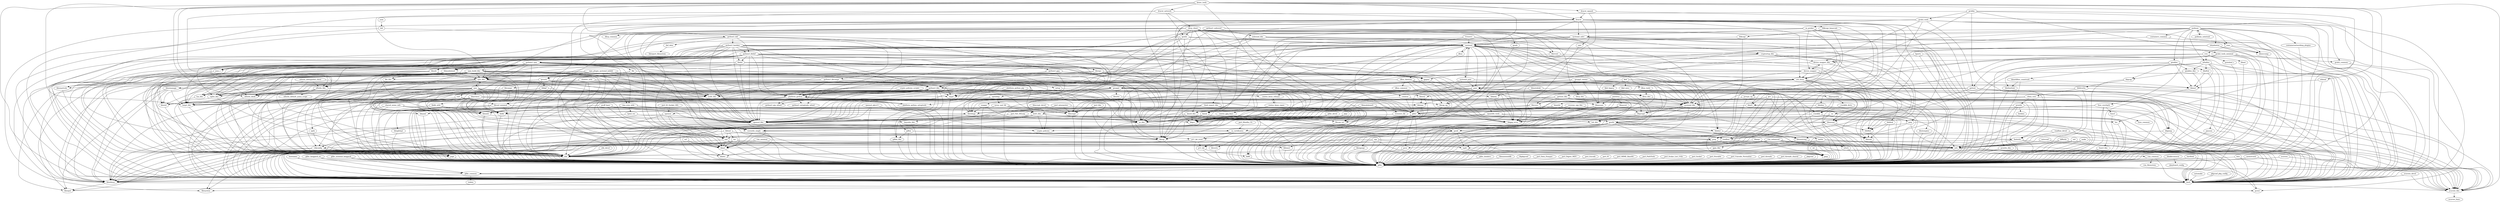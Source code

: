 digraph graphname {
	acl -> glibc
	acl -> libacl
	acl -> libattr
	audit_libs -> glibc
	audit_libs -> libcap_ng
	autoconf -> bash
	autoconf -> info
	automake -> bash
	bash -> filesystem
	bash -> glibc
	bash -> ncurses_libs
	bind_export_libs -> glibc
	bind_export_libs -> krb5_libs
	bind_export_libs -> libcap
	bind_export_libs -> libcom_err
	bind_export_libs -> openssl_libs
	binutils -> bash
	binutils -> chkconfig
	binutils -> glibc
	binutils -> info
	binutils -> libgcc
	binutils -> libstdcpp
	binutils -> zlib
	bzip2_libs -> glibc
	ca_certificates -> bash
	ca_certificates -> grep
	ca_certificates -> p11_kit
	ca_certificates -> p11_kit_trust
	ca_certificates -> sed
	centos_linux_release -> centos_linux_repos
	centos_linux_repos -> centos_gpg_keys
	centos_linux_repos -> centos_linux_release
	chkconfig -> glibc
	chkconfig -> libselinux
	chkconfig -> libsepol
	chkconfig -> popt
	conmon -> glib2
	conmon -> glibc
	conmon -> libgcc
	conmon -> systemd_libs
	containernetworking_plugins -> glibc
	containers_common -> centos_linux_release
	containers_common -> runc
	coreutils_single -> glibc
	coreutils_single -> libacl
	coreutils_single -> libattr
	coreutils_single -> libcap
	coreutils_single -> libselinux
	cpio -> glibc
	cpp -> bash
	cpp -> filesystem
	cpp -> glibc
	cpp -> gmp
	cpp -> info
	cpp -> mpfr
	cpp -> zlib
	cracklib -> bash
	cracklib -> glibc
	cracklib -> gzip
	cracklib -> zlib
	cracklib_dicts -> cracklib
	criu -> glibc
	criu -> gnutls
	criu -> libnet
	criu -> libnl3
	criu -> libselinux
	criu -> nftables
	criu -> protobuf_c
	crypto_policies_scripts -> bash
	crypto_policies_scripts -> crypto_policies
	crypto_policies_scripts -> platform_python
	cryptsetup_libs -> device_mapper_libs
	cryptsetup_libs -> glibc
	cryptsetup_libs -> json_c
	cryptsetup_libs -> libblkid
	cryptsetup_libs -> libuuid
	cryptsetup_libs -> openssl_libs
	curl -> glibc
	curl -> libcurl_minimal
	curl -> openssl_libs
	curl -> zlib
	cyrus_sasl_lib -> glibc
	cyrus_sasl_lib -> krb5_libs
	cyrus_sasl_lib -> libcom_err
	cyrus_sasl_lib -> libdb
	cyrus_sasl_lib -> libxcrypt
	dbus -> dbus_daemon
	dbus -> systemd
	dbus_daemon -> audit_libs
	dbus_daemon -> bash
	dbus_daemon -> dbus_common
	dbus_daemon -> dbus_libs
	dbus_daemon -> dbus_tools
	dbus_daemon -> expat
	dbus_daemon -> glibc
	dbus_daemon -> libcap_ng
	dbus_daemon -> libselinux
	dbus_daemon -> systemd_libs
	dbus_libs -> glibc
	dbus_libs -> systemd_libs
	dbus_tools -> dbus_libs
	dbus_tools -> glibc
	dbus_tools -> systemd_libs
	device_mapper -> bash
	device_mapper -> device_mapper_libs
	device_mapper -> glibc
	device_mapper -> libselinux
	device_mapper -> libsepol
	device_mapper -> systemd
	device_mapper -> systemd_libs
	device_mapper -> util_linux
	device_mapper_libs -> device_mapper
	device_mapper_libs -> glibc
	device_mapper_libs -> libselinux
	device_mapper_libs -> libsepol
	device_mapper_libs -> systemd_libs
	dhcp_client -> bash
	dhcp_client -> bind_export_libs
	dhcp_client -> coreutils_single
	dhcp_client -> dhcp_common
	dhcp_client -> dhcp_libs
	dhcp_client -> gawk
	dhcp_client -> glibc
	dhcp_client -> grep
	dhcp_client -> ipcalc
	dhcp_client -> iproute
	dhcp_client -> iputils
	dhcp_client -> krb5_libs
	dhcp_client -> libcap
	dhcp_client -> libcap_ng
	dhcp_client -> libcom_err
	dhcp_client -> openssl_libs
	dhcp_client -> sed
	dhcp_client -> systemd
	dhcp_client -> systemd_libs
	dhcp_libs -> glibc
	dhcp_libs -> systemd_libs
	diffutils -> bash
	diffutils -> glibc
	diffutils -> info
	dnf -> bash
	dnf -> python3_dnf
	dnf_data -> libreport_filesystem
	dracut -> bash
	dracut -> coreutils_single
	dracut -> cpio
	dracut -> filesystem
	dracut -> findutils
	dracut -> glibc
	dracut -> grep
	dracut -> gzip
	dracut -> kmod
	dracut -> kmod_libs
	dracut -> libgcc
	dracut -> libkcapi_hmaccalc
	dracut -> procps_ng
	dracut -> sed
	dracut -> systemd
	dracut -> systemd_udev
	dracut -> util_linux
	dracut -> xz
	dracut_network -> bash
	dracut_network -> dhcp_client
	dracut_network -> dracut
	dracut_network -> iproute
	dracut_network -> iputils
	dracut_squash -> bash
	dracut_squash -> dracut
	dracut_squash -> squashfs_tools
	elfutils_debuginfod_client -> elfutils_libelf
	elfutils_debuginfod_client -> elfutils_libs
	elfutils_debuginfod_client -> glibc
	elfutils_debuginfod_client -> libcurl_minimal
	elfutils_libelf -> glibc
	elfutils_libelf -> zlib
	elfutils_libs -> bzip2_libs
	elfutils_libs -> elfutils_default_yama_scope
	elfutils_libs -> elfutils_libelf
	elfutils_libs -> glibc
	elfutils_libs -> libzstd
	elfutils_libs -> xz_libs
	elfutils_libs -> zlib
	ethtool -> glibc
	ethtool -> libmnl
	expat -> glibc
	file -> file_libs
	file -> glibc
	file -> zlib
	file_libs -> glibc
	file_libs -> zlib
	findutils -> bash
	findutils -> glibc
	findutils -> info
	findutils -> libselinux
	fuse_overlayfs -> fuse3
	fuse_overlayfs -> fuse3_libs
	fuse_overlayfs -> glibc
	fuse_overlayfs -> kmod
	fuse_overlayfs -> libgcc
	fuse3 -> fuse_common
	fuse3 -> glibc
	fuse3_libs -> glibc
	gawk -> filesystem
	gawk -> glibc
	gawk -> gmp
	gawk -> libsigsegv
	gawk -> mpfr
	gawk -> readline
	gcc -> bash
	gcc -> binutils
	gcc -> glibc
	gcc -> gmp
	gcc -> info
	gcc -> libgcc
	gcc -> libgomp
	gcc -> mpfr
	gcc -> zlib
	gdbm -> gdbm_libs
	gdbm -> glibc
	gdbm -> ncurses_libs
	gdbm -> readline
	gdbm_libs -> glibc
	gettext -> bash
	gettext -> gettext_libs
	gettext -> glib2
	gettext -> glibc
	gettext -> info
	gettext -> libcroco
	gettext -> libgcc
	gettext -> libgomp
	gettext -> libunistring
	gettext -> libxml2
	gettext -> ncurses_libs
	gettext_libs -> glib2
	gettext_libs -> glibc
	gettext_libs -> libcroco
	gettext_libs -> libgcc
	gettext_libs -> libgomp
	gettext_libs -> libstdcpp
	gettext_libs -> libunistring
	gettext_libs -> libxml2
	gettext_libs -> ncurses_libs
	glib2 -> bash
	glib2 -> glibc
	glib2 -> gnutls
	glib2 -> libffi
	glib2 -> libgcc
	glib2 -> libmount
	glib2 -> libselinux
	glib2 -> pcre
	glib2 -> zlib
	glibc -> glibc_common
	glibc_common -> bash
	glibc_common -> glibc
	glibc_common -> libselinux
	glibc_common -> tzdata
	glibc_devel -> bash
	glibc_devel -> glibc
	glibc_devel -> libgcc
	glibc_headers -> glibc
	glibc_langpack_en -> glibc
	glibc_langpack_en -> glibc_common
	glibc_minimal_langpack -> glibc
	glibc_minimal_langpack -> glibc_common
	gmp -> glibc
	gnupg2 -> bash
	gnupg2 -> bzip2_libs
	gnupg2 -> glibc
	gnupg2 -> gnutls
	gnupg2 -> libassuan
	gnupg2 -> libgcrypt
	gnupg2 -> libgpg_error
	gnupg2 -> libksba
	gnupg2 -> libusbx
	gnupg2 -> npth
	gnupg2 -> openldap
	gnupg2 -> readline
	gnupg2 -> sqlite_libs
	gnupg2 -> zlib
	gnupg2_smime -> glibc
	gnupg2_smime -> gnupg2
	gnupg2_smime -> libassuan
	gnupg2_smime -> libgcrypt
	gnupg2_smime -> libgpg_error
	gnupg2_smime -> libksba
	gnupg2_smime -> readline
	gnutls -> crypto_policies
	gnutls -> glibc
	gnutls -> gmp
	gnutls -> libidn2
	gnutls -> libtasn1
	gnutls -> libunistring
	gnutls -> nettle
	gnutls -> p11_kit
	gnutls -> p11_kit_trust
	gpgme -> glibc
	gpgme -> gnupg2
	gpgme -> libassuan
	gpgme -> libgpg_error
	gpm_libs -> glibc
	grep -> bash
	grep -> glibc
	grep -> info
	grep -> pcre
	groff_base -> bash
	groff_base -> glibc
	groff_base -> libgcc
	groff_base -> libstdcpp
	groff_base -> sed
	grub2_common -> bash
	grub2_tools -> bash
	grub2_tools -> device_mapper_libs
	grub2_tools -> file
	grub2_tools -> gettext
	grub2_tools -> glibc
	grub2_tools -> grub2_common
	grub2_tools -> os_prober
	grub2_tools -> rpm_libs
	grub2_tools -> which
	grub2_tools -> xz_libs
	grub2_tools_minimal -> bash
	grub2_tools_minimal -> device_mapper_libs
	grub2_tools_minimal -> gettext
	grub2_tools_minimal -> glibc
	grub2_tools_minimal -> grub2_common
	grub2_tools_minimal -> xz_libs
	grubby -> bash
	grubby -> findutils
	grubby -> glibc
	grubby -> grub2_tools
	grubby -> grub2_tools_minimal
	grubby -> rpm_libs
	grubby -> util_linux
	gzip -> bash
	gzip -> coreutils_single
	gzip -> glibc
	gzip -> info
	hardlink -> glibc
	hardlink -> pcre2
	hostname -> bash
	hostname -> glibc
	ima_evm_utils -> glibc
	ima_evm_utils -> keyutils_libs
	ima_evm_utils -> openssl_libs
	ima_evm_utils -> tpm2_tss
	info -> bash
	info -> glibc
	info -> ncurses_libs
	info -> zlib
	ipcalc -> glibc
	iproute -> bash
	iproute -> elfutils_libelf
	iproute -> glibc
	iproute -> libbpf
	iproute -> libdb
	iproute -> libmnl
	iproute -> libselinux
	iptables -> bash
	iptables -> glibc
	iptables -> iptables_libs
	iptables -> libmnl
	iptables -> libnetfilter_conntrack
	iptables -> libnfnetlink
	iptables -> libnftnl
	iptables -> libpcap
	iptables_libs -> glibc
	iptables_libs -> libpcap
	iputils -> bash
	iputils -> glibc
	iputils -> libcap
	iputils -> libidn2
	iputils -> openssl_libs
	iputils -> systemd
	isl -> glibc
	isl -> gmp
	jansson -> glibc
	json_c -> glibc
	kbd -> bash
	kbd -> glibc
	kbd -> kbd_legacy
	kbd -> kbd_misc
	kbd -> pam
	kexec_tools -> bash
	kexec_tools -> bzip2_libs
	kexec_tools -> dracut
	kexec_tools -> dracut_network
	kexec_tools -> dracut_squash
	kexec_tools -> elfutils_libelf
	kexec_tools -> elfutils_libs
	kexec_tools -> ethtool
	kexec_tools -> glibc
	kexec_tools -> libgcc
	kexec_tools -> lzo
	kexec_tools -> ncurses_libs
	kexec_tools -> snappy
	kexec_tools -> systemd
	kexec_tools -> xz_libs
	kexec_tools -> zlib
	keyutils_libs -> glibc
	kmod -> bash
	kmod -> glibc
	kmod -> libgcc
	kmod -> openssl_libs
	kmod -> xz_libs
	kmod -> zlib
	kmod_libs -> glibc
	kmod_libs -> libgcc
	kmod_libs -> openssl_libs
	kmod_libs -> xz_libs
	kmod_libs -> zlib
	kpartx -> bash
	kpartx -> device_mapper_libs
	kpartx -> glibc
	krb5_libs -> bash
	krb5_libs -> coreutils_single
	krb5_libs -> crypto_policies
	krb5_libs -> gawk
	krb5_libs -> glibc
	krb5_libs -> grep
	krb5_libs -> keyutils_libs
	krb5_libs -> libcom_err
	krb5_libs -> libselinux
	krb5_libs -> libverto
	krb5_libs -> openssl_libs
	krb5_libs -> sed
	less -> bash
	less -> glibc
	less -> ncurses_libs
	libacl -> glibc
	libacl -> libattr
	libarchive -> bzip2_libs
	libarchive -> glibc
	libarchive -> libacl
	libarchive -> libxml2
	libarchive -> libzstd
	libarchive -> lz4_libs
	libarchive -> openssl_libs
	libarchive -> xz_libs
	libarchive -> zlib
	libassuan -> glibc
	libassuan -> libgpg_error
	libattr -> glibc
	libblkid -> glibc
	libblkid -> libuuid
	libbpf -> elfutils_libelf
	libbpf -> glibc
	libbpf -> zlib
	libcap -> glibc
	libcap_ng -> glibc
	libcom_err -> glibc
	libcomps -> expat
	libcomps -> glibc
	libcomps -> libxml2
	libcomps -> zlib
	libcroco -> glib2
	libcroco -> glibc
	libcroco -> libxml2
	libcurl_minimal -> glibc
	libcurl_minimal -> krb5_libs
	libcurl_minimal -> libcom_err
	libcurl_minimal -> libnghttp2
	libcurl_minimal -> openssl_libs
	libcurl_minimal -> zlib
	libdb -> glibc
	libdb -> openssl_libs
	libdb_utils -> glibc
	libdb_utils -> libdb
	libdb_utils -> openssl_libs
	libdnf -> glib2
	libdnf -> glibc
	libdnf -> gpgme
	libdnf -> json_c
	libdnf -> libgcc
	libdnf -> libgpg_error
	libdnf -> libmodulemd
	libdnf -> librepo
	libdnf -> libsmartcols
	libdnf -> libsolv
	libdnf -> libstdcpp
	libdnf -> openssl_libs
	libdnf -> rpm_libs
	libdnf -> sqlite_libs
	libevent -> glibc
	libevent -> openssl_libs
	libfdisk -> glibc
	libfdisk -> libblkid
	libfdisk -> libuuid
	libffi -> glibc
	libgcrypt -> glibc
	libgcrypt -> libgpg_error
	libgomp -> bash
	libgomp -> glibc
	libgomp -> info
	libgpg_error -> glibc
	libibverbs -> bash
	libibverbs -> glibc
	libibverbs -> libnl3
	libibverbs -> rdma_core
	libidn2 -> glibc
	libidn2 -> libunistring
	libkcapi -> glibc
	libkcapi -> systemd
	libkcapi_hmaccalc -> glibc
	libkcapi_hmaccalc -> libkcapi
	libksba -> glibc
	libksba -> libgpg_error
	libmaxminddb -> glibc
	libmetalink -> expat
	libmetalink -> glibc
	libmnl -> glibc
	libmodulemd -> file_libs
	libmodulemd -> glib2
	libmodulemd -> glibc
	libmodulemd -> libgcc
	libmodulemd -> libyaml
	libmodulemd -> rpm_libs
	libmodulemd1 -> glib2
	libmodulemd1 -> glibc
	libmodulemd1 -> libgcc
	libmodulemd1 -> libyaml
	libmount -> glibc
	libmount -> libblkid
	libmount -> libselinux
	libmount -> libuuid
	libmpc -> glibc
	libmpc -> gmp
	libmpc -> mpfr
	libnet -> glibc
	libnetfilter_conntrack -> glibc
	libnetfilter_conntrack -> libmnl
	libnetfilter_conntrack -> libnfnetlink
	libnfnetlink -> glibc
	libnftnl -> glibc
	libnftnl -> libmnl
	libnghttp2 -> glibc
	libnl3 -> glibc
	libnl3 -> libgcc
	libnsl2 -> glibc
	libnsl2 -> libtirpc
	libpcap -> glibc
	libpcap -> libibverbs
	libpkgconf -> glibc
	libpwquality -> cracklib
	libpwquality -> cracklib_dicts
	libpwquality -> glibc
	libpwquality -> pam
	librepo -> glib2
	librepo -> glibc
	librepo -> gpgme
	librepo -> libcurl_minimal
	librepo -> libgcc
	librepo -> libgpg_error
	librepo -> libxml2
	librepo -> openssl_libs
	libseccomp -> glibc
	libsecret -> glib2
	libsecret -> glibc
	libsecret -> libgcrypt
	libsecret -> libgpg_error
	libselinux -> glibc
	libselinux -> libsepol
	libselinux -> pcre2
	libsemanage -> audit_libs
	libsemanage -> bzip2_libs
	libsemanage -> glibc
	libsemanage -> libselinux
	libsemanage -> libsepol
	libsepol -> glibc
	libsigsegv -> glibc
	libslirp -> glib2
	libslirp -> glibc
	libsmartcols -> glibc
	libsolv -> bzip2_libs
	libsolv -> glibc
	libsolv -> libxml2
	libsolv -> libzstd
	libsolv -> openssl_libs
	libsolv -> rpm_libs
	libsolv -> xz_libs
	libsolv -> zlib
	libstdcpp -> glibc
	libstdcpp -> libgcc
	libtasn1 -> glibc
	libtirpc -> glibc
	libtirpc -> krb5_libs
	libtirpc -> libcom_err
	libtool -> bash
	libtool -> findutils
	libtool -> info
	libtool -> sed
	libtool -> tar
	libunistring -> glibc
	libunistring -> info
	libusbx -> glibc
	libusbx -> systemd_libs
	libutempter -> glibc
	libuuid -> glibc
	libverto -> glibc
	libxcrypt -> glibc
	libxcrypt_devel -> libxcrypt
	libxkbcommon -> glibc
	libxkbcommon -> xkeyboard_config
	libxml2 -> glibc
	libxml2 -> xz_libs
	libxml2 -> zlib
	libyaml -> glibc
	libzstd -> glibc
	lua_libs -> glibc
	lz4_libs -> glibc
	lzo -> glibc
	m4 -> bash
	m4 -> glibc
	m4 -> info
	make -> bash
	make -> glibc
	make -> info
	memstrack -> glibc
	memstrack -> ncurses_libs
	mpfr -> glibc
	mpfr -> gmp
	ncurses -> glibc
	ncurses -> ncurses_libs
	ncurses_cpp_libs -> glibc
	ncurses_cpp_libs -> libgcc
	ncurses_cpp_libs -> libstdcpp
	ncurses_cpp_libs -> ncurses_libs
	ncurses_devel -> bash
	ncurses_devel -> ncurses_libs
	ncurses_libs -> glibc
	ncurses_libs -> ncurses_base
	nettle -> bash
	nettle -> glibc
	nettle -> gmp
	nettle -> info
	nftables -> bash
	nftables -> glibc
	nftables -> gmp
	nftables -> iptables_libs
	nftables -> jansson
	nftables -> libmnl
	nftables -> libnftnl
	nftables -> readline
	npth -> glibc
	openldap -> cyrus_sasl_lib
	openldap -> glibc
	openldap -> openssl_libs
	openssl -> bash
	openssl -> coreutils_single
	openssl -> glibc
	openssl -> openssl_libs
	openssl -> zlib
	openssl_libs -> ca_certificates
	openssl_libs -> crypto_policies
	openssl_libs -> glibc
	openssl_libs -> zlib
	openssl_pkcs11 -> glibc
	openssl_pkcs11 -> openssl
	openssl_pkcs11 -> openssl_libs
	openssl_pkcs11 -> p11_kit_trust
	os_prober -> bash
	os_prober -> coreutils_single
	os_prober -> device_mapper
	os_prober -> glibc
	os_prober -> grep
	os_prober -> kmod
	os_prober -> sed
	os_prober -> systemd_udev
	os_prober -> util_linux
	p11_kit -> glibc
	p11_kit -> libffi
	p11_kit_trust -> bash
	p11_kit_trust -> chkconfig
	p11_kit_trust -> glibc
	p11_kit_trust -> libtasn1
	p11_kit_trust -> p11_kit
	pam -> audit_libs
	pam -> bash
	pam -> cracklib
	pam -> glibc
	pam -> libdb
	pam -> libnsl2
	pam -> libpwquality
	pam -> libselinux
	pam -> libtirpc
	pam -> libxcrypt
	pciutils -> bash
	pciutils -> glibc
	pciutils -> hwdata
	pciutils -> kmod_libs
	pciutils -> pciutils_libs
	pciutils_libs -> glibc
	pcre -> glibc
	pcre2 -> glibc
	perl_Data_Dumper -> glibc
	perl_Digest_MD5 -> glibc
	perl_Encode -> glibc
	perl_IO -> glibc
	perl_IO_Socket_SSL -> openssl
	perl_MIME_Base64 -> glibc
	perl_Mozilla_CA -> ca_certificates
	perl_Net_SSLeay -> glibc
	perl_Net_SSLeay -> openssl_libs
	perl_PathTools -> glibc
	perl_Scalar_List_Utils -> glibc
	perl_Socket -> glibc
	perl_Storable -> glibc
	perl_Unicode_Normalize -> glibc
	perl_interpreter -> gdbm_libs
	perl_interpreter -> glibc
	perl_interpreter -> libxcrypt
	perl_libs -> glibc
	perl_libs -> libxcrypt
	perl_threads -> glibc
	perl_threads_shared -> glibc
	pigz -> glibc
	pigz -> libgcc
	pigz -> zlib
	pinentry -> bash
	pinentry -> glib2
	pinentry -> glibc
	pinentry -> info
	pinentry -> libassuan
	pinentry -> libgpg_error
	pinentry -> libsecret
	pinentry -> ncurses_libs
	pkgconf -> glibc
	pkgconf_pkg_config -> bash
	platform_python -> bash
	platform_python -> chkconfig
	platform_python -> glibc
	platform_python -> openssl_libs
	platform_python -> platform_python_setuptools
	platform_python -> python3_libs
	platform_python -> python3_pip_wheel
	platform_python -> python3_setuptools_wheel
	platform_python_pip -> ca_certificates
	platform_python_pip -> platform_python
	platform_python_pip -> platform_python_setuptools
	platform_python_setuptools -> platform_python
	podman -> bash
	podman -> conmon
	podman -> containernetworking_plugins
	podman -> containers_common
	podman -> fuse_overlayfs
	podman -> glibc
	podman -> gpgme
	podman -> iptables
	podman -> libassuan
	podman -> libgpg_error
	podman -> libseccomp
	podman -> nftables
	podman -> podman_catatonit
	podman -> runc
	podman -> slirp4netns
	podman_catatonit -> podman
	popt -> glibc
	procps_ng -> glibc
	procps_ng -> ncurses_libs
	procps_ng -> systemd_libs
	protobuf_c -> glibc
	python3_dnf -> dnf_data
	python3_dnf -> libmodulemd
	python3_dnf -> platform_python
	python3_dnf -> python3_gpg
	python3_dnf -> python3_hawkey
	python3_dnf -> python3_libcomps
	python3_dnf -> python3_libdnf
	python3_dnf -> python3_rpm
	python3_gpg -> glibc
	python3_gpg -> gpgme
	python3_gpg -> platform_python
	python3_gpg -> python3_libs
	python3_hawkey -> glib2
	python3_hawkey -> glibc
	python3_hawkey -> gpgme
	python3_hawkey -> json_c
	python3_hawkey -> libdnf
	python3_hawkey -> libgcc
	python3_hawkey -> libgpg_error
	python3_hawkey -> libmodulemd
	python3_hawkey -> librepo
	python3_hawkey -> libsmartcols
	python3_hawkey -> libsolv
	python3_hawkey -> libstdcpp
	python3_hawkey -> openssl_libs
	python3_hawkey -> platform_python
	python3_hawkey -> python3_libdnf
	python3_hawkey -> python3_libs
	python3_hawkey -> rpm_libs
	python3_hawkey -> sqlite_libs
	python3_libcomps -> expat
	python3_libcomps -> glibc
	python3_libcomps -> libcomps
	python3_libcomps -> libxml2
	python3_libcomps -> platform_python
	python3_libcomps -> python3_libs
	python3_libcomps -> zlib
	python3_libdnf -> glib2
	python3_libdnf -> glibc
	python3_libdnf -> gpgme
	python3_libdnf -> json_c
	python3_libdnf -> libdnf
	python3_libdnf -> libgcc
	python3_libdnf -> libgpg_error
	python3_libdnf -> libmodulemd
	python3_libdnf -> librepo
	python3_libdnf -> libsmartcols
	python3_libdnf -> libsolv
	python3_libdnf -> libstdcpp
	python3_libdnf -> openssl_libs
	python3_libdnf -> platform_python
	python3_libdnf -> python3_libs
	python3_libdnf -> rpm_libs
	python3_libdnf -> sqlite_libs
	python3_libs -> bash
	python3_libs -> bzip2_libs
	python3_libs -> chkconfig
	python3_libs -> expat
	python3_libs -> gdbm
	python3_libs -> gdbm_libs
	python3_libs -> glibc
	python3_libs -> libffi
	python3_libs -> libnsl2
	python3_libs -> libtirpc
	python3_libs -> libxcrypt
	python3_libs -> ncurses_libs
	python3_libs -> openssl_libs
	python3_libs -> platform_python
	python3_libs -> python3_pip_wheel
	python3_libs -> python3_setuptools_wheel
	python3_libs -> readline
	python3_libs -> sqlite_libs
	python3_libs -> xz_libs
	python3_libs -> zlib
	python3_rpm -> audit_libs
	python3_rpm -> bzip2_libs
	python3_rpm -> elfutils_libelf
	python3_rpm -> elfutils_libs
	python3_rpm -> file_libs
	python3_rpm -> glibc
	python3_rpm -> ima_evm_utils
	python3_rpm -> libacl
	python3_rpm -> libcap
	python3_rpm -> libdb
	python3_rpm -> libzstd
	python3_rpm -> lua_libs
	python3_rpm -> openssl_libs
	python3_rpm -> platform_python
	python3_rpm -> popt
	python3_rpm -> python3_libs
	python3_rpm -> rpm_build_libs
	python3_rpm -> rpm_libs
	python3_rpm -> sqlite_libs
	python3_rpm -> xz_libs
	python3_rpm -> zlib
	python3_unbound -> glibc
	python3_unbound -> libevent
	python3_unbound -> openssl_libs
	python3_unbound -> platform_python
	python3_unbound -> python3_libs
	python3_unbound -> unbound_libs
	rdma_core -> bash
	rdma_core -> glibc
	rdma_core -> libnl3
	rdma_core -> pciutils
	rdma_core -> systemd_libs
	readline -> bash
	readline -> glibc
	readline -> info
	readline -> ncurses_libs
	readline_devel -> bash
	readline_devel -> info
	readline_devel -> readline
	rpm -> audit_libs
	rpm -> bash
	rpm -> bzip2_libs
	rpm -> coreutils_single
	rpm -> curl
	rpm -> elfutils_libelf
	rpm -> glibc
	rpm -> libacl
	rpm -> libarchive
	rpm -> libcap
	rpm -> libdb
	rpm -> libdb_utils
	rpm -> libzstd
	rpm -> lua_libs
	rpm -> openssl_libs
	rpm -> popt
	rpm -> rpm_libs
	rpm -> sqlite_libs
	rpm -> xz_libs
	rpm -> zlib
	rpm_build_libs -> audit_libs
	rpm_build_libs -> bzip2_libs
	rpm_build_libs -> elfutils_libelf
	rpm_build_libs -> elfutils_libs
	rpm_build_libs -> file_libs
	rpm_build_libs -> glibc
	rpm_build_libs -> gnupg2
	rpm_build_libs -> ima_evm_utils
	rpm_build_libs -> libacl
	rpm_build_libs -> libcap
	rpm_build_libs -> libdb
	rpm_build_libs -> libzstd
	rpm_build_libs -> lua_libs
	rpm_build_libs -> openssl_libs
	rpm_build_libs -> popt
	rpm_build_libs -> rpm_libs
	rpm_build_libs -> sqlite_libs
	rpm_build_libs -> xz_libs
	rpm_build_libs -> zlib
	rpm_libs -> audit_libs
	rpm_libs -> bzip2_libs
	rpm_libs -> elfutils_libelf
	rpm_libs -> glibc
	rpm_libs -> libacl
	rpm_libs -> libcap
	rpm_libs -> libdb
	rpm_libs -> libzstd
	rpm_libs -> lua_libs
	rpm_libs -> openssl_libs
	rpm_libs -> popt
	rpm_libs -> rpm
	rpm_libs -> sqlite_libs
	rpm_libs -> xz_libs
	rpm_libs -> zlib
	rpm_plugin_systemd_inhibit -> audit_libs
	rpm_plugin_systemd_inhibit -> bzip2_libs
	rpm_plugin_systemd_inhibit -> dbus_libs
	rpm_plugin_systemd_inhibit -> elfutils_libelf
	rpm_plugin_systemd_inhibit -> glibc
	rpm_plugin_systemd_inhibit -> libacl
	rpm_plugin_systemd_inhibit -> libcap
	rpm_plugin_systemd_inhibit -> libdb
	rpm_plugin_systemd_inhibit -> libzstd
	rpm_plugin_systemd_inhibit -> lua_libs
	rpm_plugin_systemd_inhibit -> openssl_libs
	rpm_plugin_systemd_inhibit -> popt
	rpm_plugin_systemd_inhibit -> rpm_libs
	rpm_plugin_systemd_inhibit -> sqlite_libs
	rpm_plugin_systemd_inhibit -> xz_libs
	rpm_plugin_systemd_inhibit -> zlib
	runc -> criu
	runc -> glibc
	runc -> libseccomp
	sed -> bash
	sed -> glibc
	sed -> info
	sed -> libacl
	sed -> libselinux
	setup -> centos_linux_release
	shadow_utils -> audit_libs
	shadow_utils -> glibc
	shadow_utils -> libacl
	shadow_utils -> libattr
	shadow_utils -> libselinux
	shadow_utils -> libsemanage
	shadow_utils -> libxcrypt
	shadow_utils -> setup
	shared_mime_info -> bash
	shared_mime_info -> glib2
	shared_mime_info -> glibc
	shared_mime_info -> libxml2
	slirp4netns -> glib2
	slirp4netns -> glibc
	slirp4netns -> libseccomp
	slirp4netns -> libslirp
	snappy -> glibc
	snappy -> libgcc
	snappy -> libstdcpp
	sqlite_libs -> glibc
	sqlite_libs -> zlib
	squashfs_tools -> glibc
	squashfs_tools -> libgcc
	squashfs_tools -> lz4_libs
	squashfs_tools -> lzo
	squashfs_tools -> xz_libs
	squashfs_tools -> zlib
	systemd -> audit_libs
	systemd -> bash
	systemd -> bzip2_libs
	systemd -> cryptsetup_libs
	systemd -> dbus
	systemd -> elfutils_libelf
	systemd -> elfutils_libs
	systemd -> glibc
	systemd -> gnutls
	systemd -> kmod_libs
	systemd -> libacl
	systemd -> libblkid
	systemd -> libcap
	systemd -> libgcc
	systemd -> libgcrypt
	systemd -> libgpg_error
	systemd -> libidn2
	systemd -> libmount
	systemd -> libseccomp
	systemd -> libselinux
	systemd -> libxcrypt
	systemd -> lz4_libs
	systemd -> pam
	systemd -> pcre2
	systemd -> systemd_libs
	systemd -> systemd_pam
	systemd -> util_linux
	systemd -> xz_libs
	systemd -> zlib
	systemd_libs -> glibc
	systemd_libs -> libcap
	systemd_libs -> libgcc
	systemd_libs -> libgcrypt
	systemd_libs -> libmount
	systemd_libs -> lz4_libs
	systemd_libs -> xz_libs
	systemd_pam -> glibc
	systemd_pam -> libcap
	systemd_pam -> libgcc
	systemd_pam -> libmount
	systemd_pam -> pam
	systemd_pam -> systemd
	systemd_udev -> bash
	systemd_udev -> cryptsetup_libs
	systemd_udev -> glibc
	systemd_udev -> kmod
	systemd_udev -> kmod_libs
	systemd_udev -> libacl
	systemd_udev -> libblkid
	systemd_udev -> libgcc
	systemd_udev -> systemd
	tar -> bash
	tar -> glibc
	tar -> info
	tar -> libacl
	tar -> libselinux
	tpm2_tss -> glibc
	tpm2_tss -> openssl_libs
	trousers -> bash
	trousers -> glibc
	trousers -> openssl_libs
	trousers -> systemd
	trousers -> trousers_lib
	trousers_lib -> glibc
	trousers_lib -> openssl_libs
	unbound_libs -> bash
	unbound_libs -> expat
	unbound_libs -> glibc
	unbound_libs -> libevent
	unbound_libs -> openssl_libs
	unbound_libs -> python3_libs
	unbound_libs -> systemd
	util_linux -> audit_libs
	util_linux -> glibc
	util_linux -> libblkid
	util_linux -> libcap_ng
	util_linux -> libfdisk
	util_linux -> libmount
	util_linux -> libselinux
	util_linux -> libsmartcols
	util_linux -> libutempter
	util_linux -> libuuid
	util_linux -> libxcrypt
	util_linux -> ncurses_libs
	util_linux -> pam
	util_linux -> systemd_libs
	util_linux -> zlib
	vim_common -> bash
	vim_common -> glibc
	vim_common -> vim_filesystem
	vim_enhanced -> bash
	vim_enhanced -> glibc
	vim_enhanced -> gpm_libs
	vim_enhanced -> libacl
	vim_enhanced -> libselinux
	vim_enhanced -> ncurses_libs
	vim_enhanced -> vim_common
	vim_enhanced -> which
	vim_minimal -> glibc
	vim_minimal -> libacl
	vim_minimal -> libselinux
	vim_minimal -> ncurses_libs
	which -> glibc
	xz -> bash
	xz -> glibc
	xz -> grep
	xz -> xz_libs
	xz_libs -> glibc
	yum -> dnf
	zlib -> glibc
	zlib_devel -> zlib
}